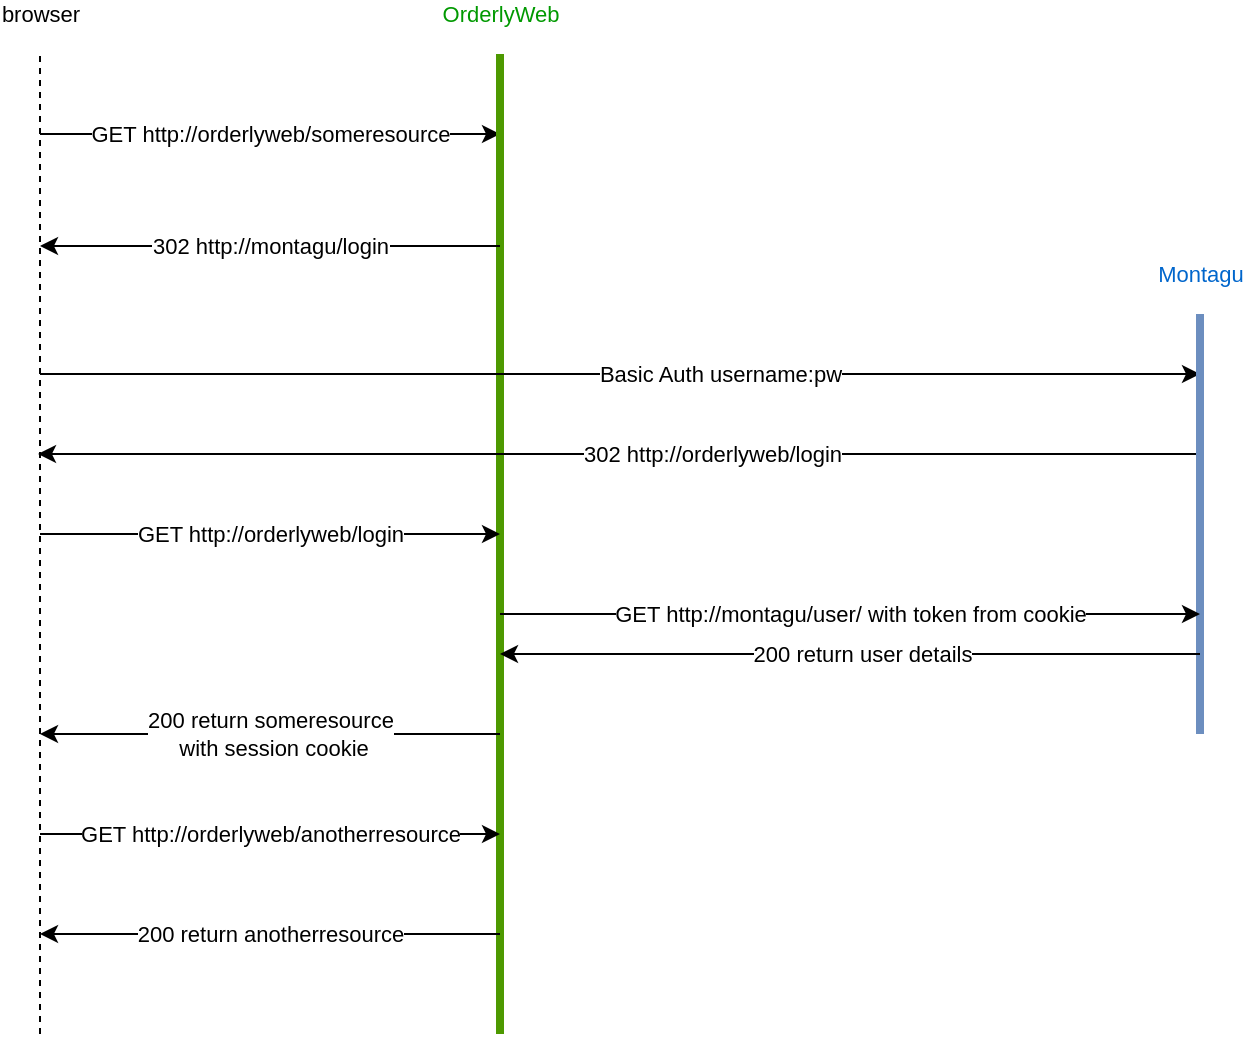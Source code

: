 <mxfile version="10.6.0" type="device"><diagram id="rFvb9b_G19xCauH7MV3z" name="Page-1"><mxGraphModel dx="1394" dy="906" grid="1" gridSize="10" guides="1" tooltips="1" connect="1" arrows="1" fold="1" page="1" pageScale="1" pageWidth="827" pageHeight="1169" math="0" shadow="0"><root><mxCell id="0"/><mxCell id="1" parent="0"/><mxCell id="StZOEIPIJYeFa-rXHAYd-2" value="browser" style="endArrow=none;html=1;dashed=1;" edge="1" parent="1"><mxGeometry x="1" y="20" width="50" height="50" relative="1" as="geometry"><mxPoint x="80" y="530" as="sourcePoint"/><mxPoint x="80" y="40" as="targetPoint"/><mxPoint x="20" y="-20" as="offset"/></mxGeometry></mxCell><mxCell id="StZOEIPIJYeFa-rXHAYd-3" value="GET http://orderlyweb/someresource&lt;br&gt;" style="endArrow=classic;html=1;" edge="1" parent="1"><mxGeometry width="50" height="50" relative="1" as="geometry"><mxPoint x="80" y="80" as="sourcePoint"/><mxPoint x="310" y="80" as="targetPoint"/></mxGeometry></mxCell><mxCell id="StZOEIPIJYeFa-rXHAYd-4" value="OrderlyWeb" style="endArrow=none;html=1;fontColor=#009900;strokeColor=#4D9900;strokeWidth=4;" edge="1" parent="1"><mxGeometry x="1" y="20" width="50" height="50" relative="1" as="geometry"><mxPoint x="310" y="530" as="sourcePoint"/><mxPoint x="310" y="40" as="targetPoint"/><Array as="points"><mxPoint x="310" y="290"/></Array><mxPoint x="20" y="-20" as="offset"/></mxGeometry></mxCell><mxCell id="StZOEIPIJYeFa-rXHAYd-8" value="302 http://montagu/login&lt;br&gt;" style="endArrow=classic;html=1;" edge="1" parent="1"><mxGeometry width="50" height="50" relative="1" as="geometry"><mxPoint x="310" y="136" as="sourcePoint"/><mxPoint x="80" y="136" as="targetPoint"/><mxPoint as="offset"/></mxGeometry></mxCell><mxCell id="StZOEIPIJYeFa-rXHAYd-9" value="Basic Auth username:pw" style="endArrow=classic;html=1;fillColor=#dae8fc;strokeColor=#000000;" edge="1" parent="1"><mxGeometry x="0.172" width="50" height="50" relative="1" as="geometry"><mxPoint x="80" y="200" as="sourcePoint"/><mxPoint x="660" y="200" as="targetPoint"/><mxPoint as="offset"/></mxGeometry></mxCell><mxCell id="StZOEIPIJYeFa-rXHAYd-10" value="302 http://orderlyweb/login&lt;br&gt;" style="endArrow=classic;html=1;fillColor=#dae8fc;strokeColor=#000000;" edge="1" parent="1"><mxGeometry x="-0.159" width="50" height="50" relative="1" as="geometry"><mxPoint x="660" y="240" as="sourcePoint"/><mxPoint x="79" y="240" as="targetPoint"/><mxPoint as="offset"/></mxGeometry></mxCell><mxCell id="StZOEIPIJYeFa-rXHAYd-11" value="Montagu" style="endArrow=none;html=1;fillColor=#dae8fc;strokeColor=#6c8ebf;strokeWidth=4;fontColor=#0066CC;" edge="1" parent="1"><mxGeometry x="1" y="20" width="50" height="50" relative="1" as="geometry"><mxPoint x="660" y="380" as="sourcePoint"/><mxPoint x="660" y="170" as="targetPoint"/><mxPoint x="20" y="-20" as="offset"/></mxGeometry></mxCell><mxCell id="StZOEIPIJYeFa-rXHAYd-12" value="GET http://orderlyweb/login" style="endArrow=classic;html=1;" edge="1" parent="1"><mxGeometry width="50" height="50" relative="1" as="geometry"><mxPoint x="80" y="280" as="sourcePoint"/><mxPoint x="310" y="280" as="targetPoint"/></mxGeometry></mxCell><mxCell id="StZOEIPIJYeFa-rXHAYd-14" value="GET http://montagu/user/ with token from cookie&lt;br&gt;" style="endArrow=classic;html=1;" edge="1" parent="1"><mxGeometry width="50" height="50" relative="1" as="geometry"><mxPoint x="310" y="320" as="sourcePoint"/><mxPoint x="660" y="320" as="targetPoint"/></mxGeometry></mxCell><mxCell id="StZOEIPIJYeFa-rXHAYd-15" value="200 return user details" style="endArrow=classic;html=1;" edge="1" parent="1"><mxGeometry x="-0.035" width="50" height="50" relative="1" as="geometry"><mxPoint x="660" y="340" as="sourcePoint"/><mxPoint x="310" y="340" as="targetPoint"/><mxPoint as="offset"/></mxGeometry></mxCell><mxCell id="StZOEIPIJYeFa-rXHAYd-19" value="200 return someresource&lt;br&gt;&amp;nbsp;with session cookie" style="endArrow=classic;html=1;" edge="1" parent="1"><mxGeometry width="50" height="50" relative="1" as="geometry"><mxPoint x="310" y="380" as="sourcePoint"/><mxPoint x="80" y="380" as="targetPoint"/></mxGeometry></mxCell><mxCell id="StZOEIPIJYeFa-rXHAYd-35" value="GET http://orderlyweb/anotherresource&lt;br&gt;" style="endArrow=classic;html=1;strokeColor=#000000;strokeWidth=1;fontColor=#000000;" edge="1" parent="1"><mxGeometry width="50" height="50" relative="1" as="geometry"><mxPoint x="80" y="430" as="sourcePoint"/><mxPoint x="310" y="430" as="targetPoint"/></mxGeometry></mxCell><mxCell id="StZOEIPIJYeFa-rXHAYd-37" value="200 return anotherresource" style="endArrow=classic;html=1;strokeColor=#000000;strokeWidth=1;fontColor=#000000;" edge="1" parent="1"><mxGeometry width="50" height="50" relative="1" as="geometry"><mxPoint x="310" y="480" as="sourcePoint"/><mxPoint x="80" y="480" as="targetPoint"/></mxGeometry></mxCell></root></mxGraphModel></diagram></mxfile>
